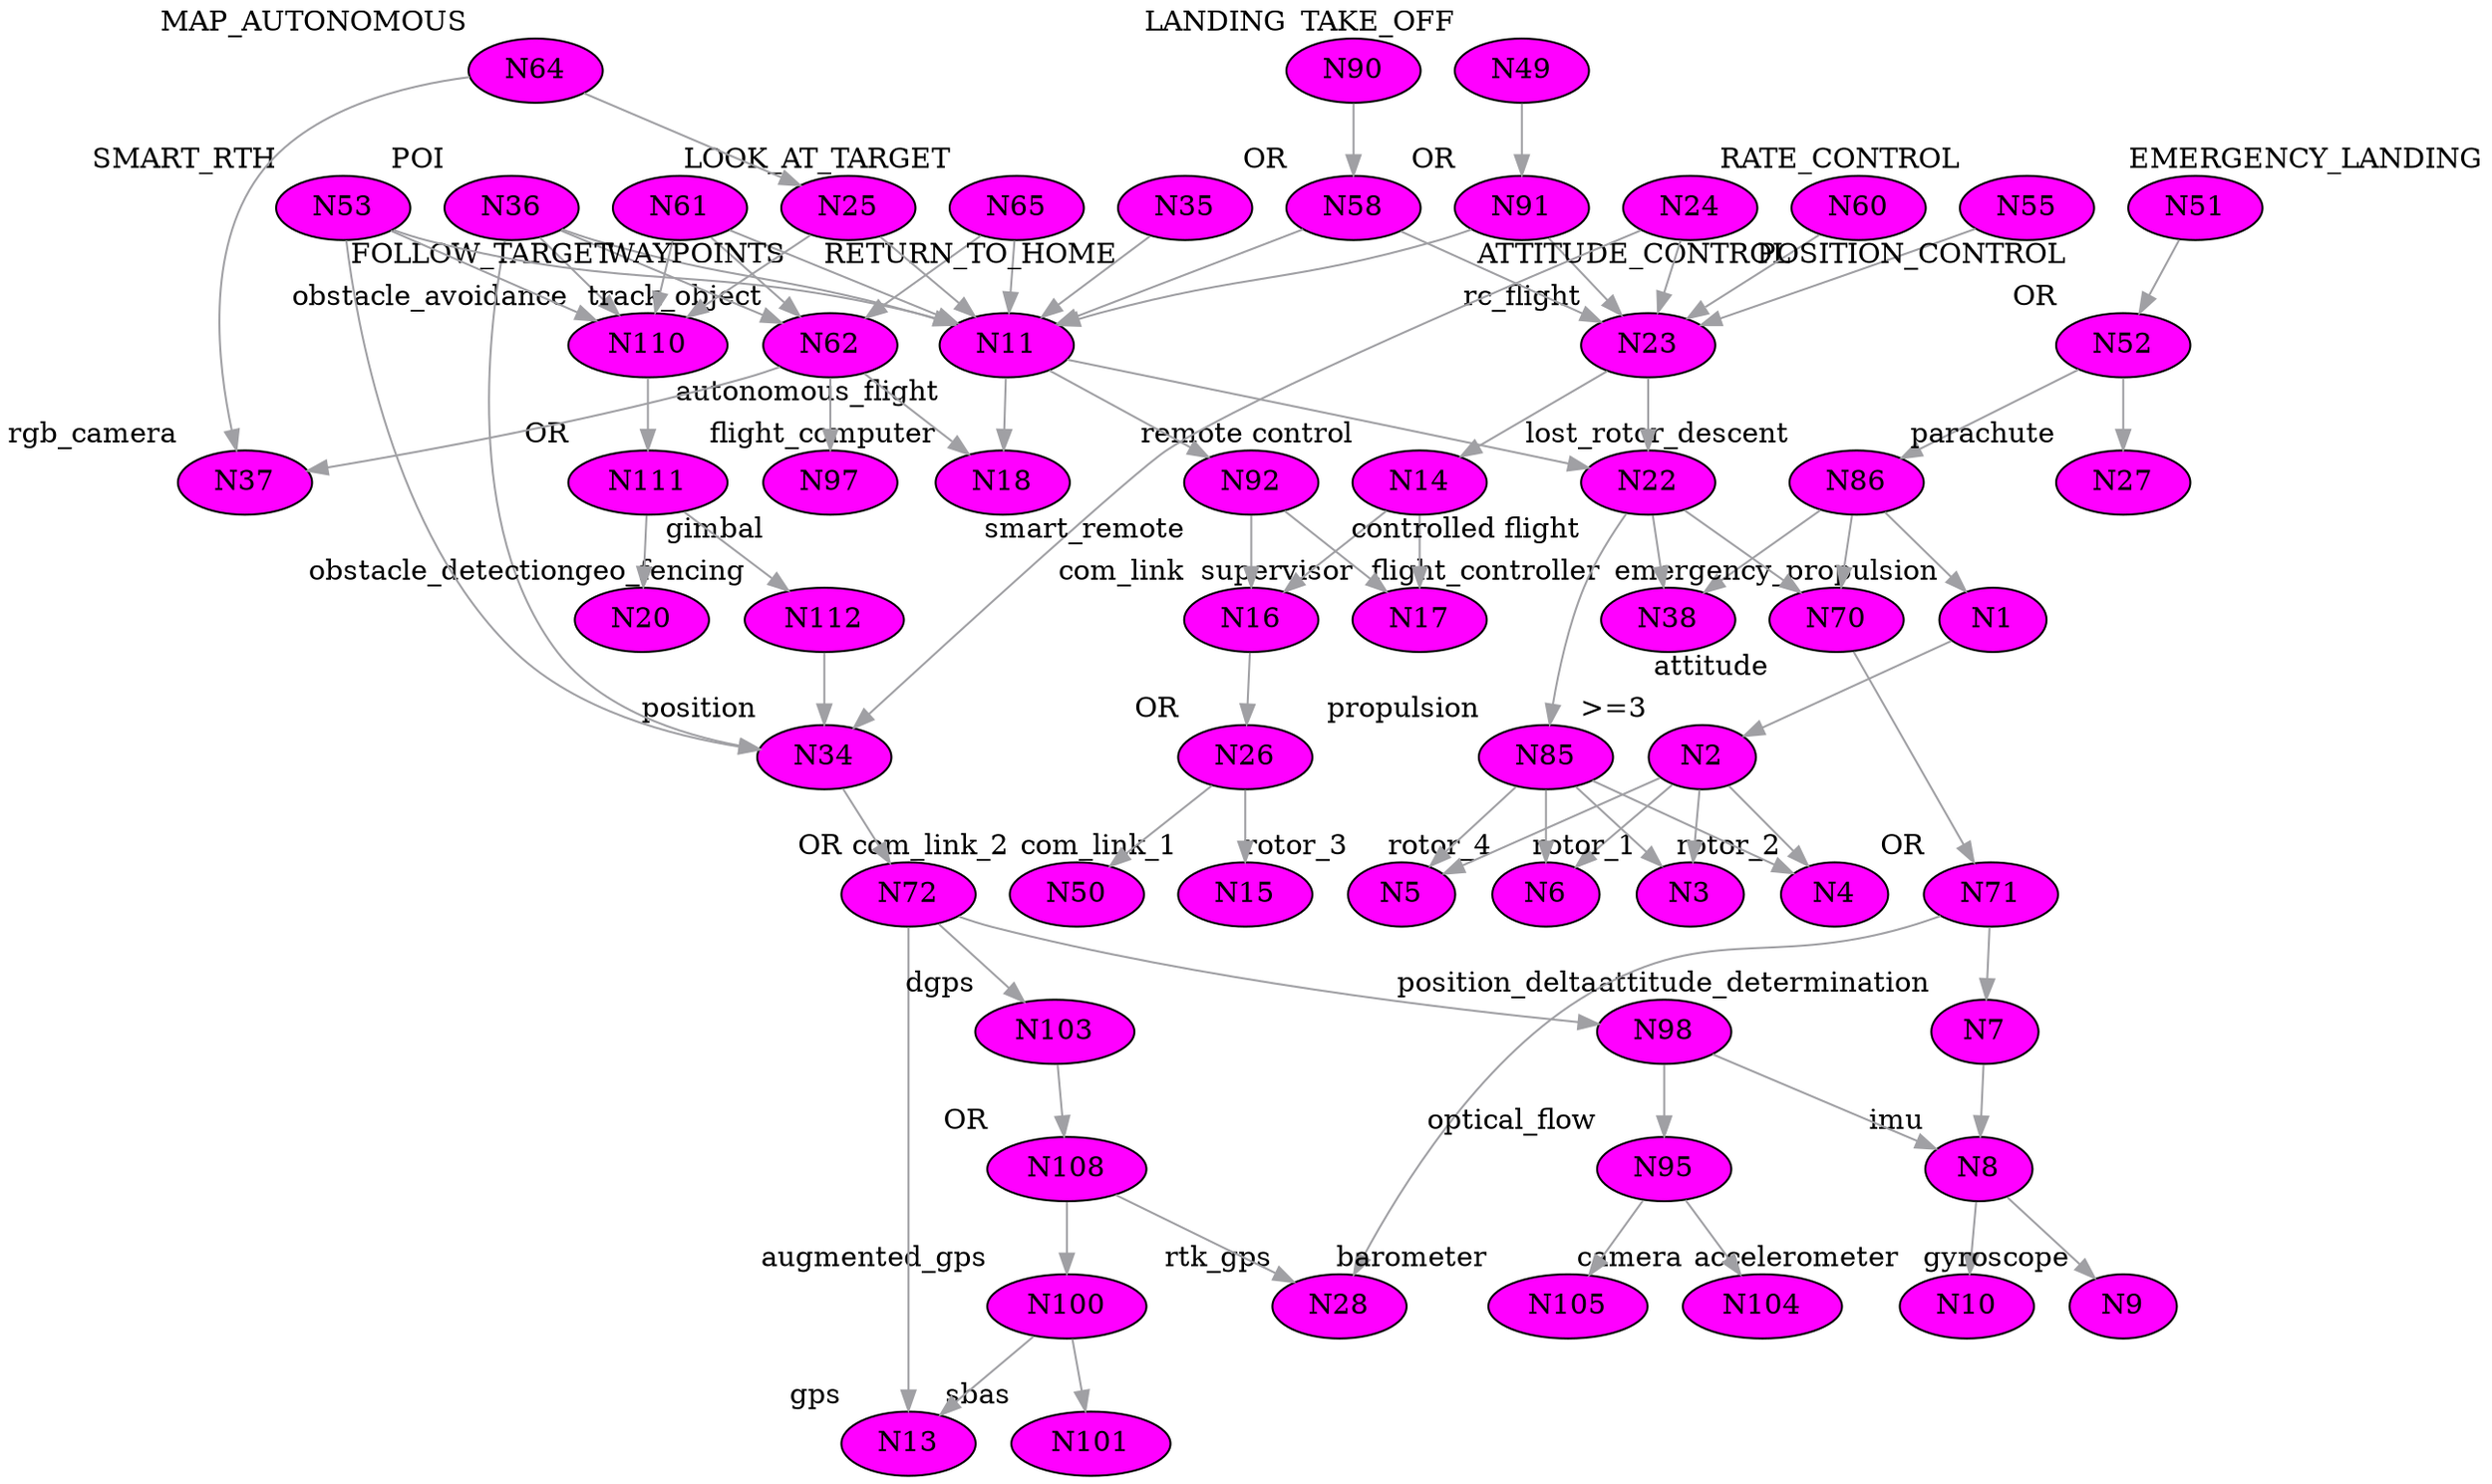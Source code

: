digraph "drone_reduced"
{

bgcolor = "#ffffff"

node [
class = "node"
,fillcolor = "#ff00ff",style = "filled"
,width = "0.152778",height = "0.152778"
,shape = "ellipse"
,color = "#000000"
,penwidth = "1"
,"_vis_" = "label|id"
];


"N108" [
pos = "3.47222,-2.43056!"
,xlabel = "OR"
]

"N86" [
pos = "-7.98611,1.38889!"
,xlabel = "lost_rotor_descent"
]

"N52" [
pos = "-10.0694,4.16667!"
,xlabel = "OR"
]

"N50" [
pos = "6.94444,-4.16667!"
,xlabel = "com_link_2"
]

"N104" [
pos = "-1.73611,-4.51389!"
,xlabel = "camera"
]

"N36" [
pos = "18.0556,5.90278!"
,xlabel = "POI"
]

"N18" [
pos = "10.0694,-2.08333!"
,xlabel = "flight_computer"
]

"N71" [
pos = "-1.73611,-0.694444!"
,xlabel = "OR"
]

"N91" [
pos = "2.43056,4.86111!"
,xlabel = "OR"
]

"N98" [
pos = "-1.04167,-1.73611!"
,xlabel = "position_delta"
]

"N112" [
pos = "17.0139,1.73611!"
,xlabel = "geo_fencing"
]

"N14" [
pos = "6.94444,-0.694444!"
,xlabel = "remote control"
]

"N10" [
pos = "-2.77778,-3.47222!"
,xlabel = "accelerometer"
]

"N72" [
pos = "2.43056,-0.694444!"
,xlabel = "OR"
]

"N65" [
pos = "15.9722,5.90278!"
,xlabel = "LOOK_AT_TARGET"
]

"N110" [
pos = "20.1389,3.81944!"
,xlabel = "obstacle_avoidance"
]

"N27" [
pos = "-11.4583,-3.47222!"
,xlabel = "parachute"
]

"N4" [
pos = "-8.33333,-4.16667!"
,xlabel = "rotor_2"
]

"N17" [
pos = "7.98611,-2.08333!"
,xlabel = "supervisor"
]

"N55" [
pos = "-4.86111,5.90278!"
,xlabel = "RATE_CONTROL"
]

"N7" [
pos = "-2.77778,-1.38889!"
,xlabel = "attitude_determination"
]

"N60" [
pos = "-7.29167,5.90278!"
,xlabel = "ATTITUDE_CONTROL"
]

"N5" [
pos = "-7.29167,-4.16667!"
,xlabel = "rotor_3"
]

"N101" [
pos = "3.47222,-4.51389!"
,xlabel = "sbas"
]

"N8" [
pos = "-2.77778,-2.43056!"
,xlabel = "imu"
]

"N100" [
pos = "3.47222,-3.47222!"
,xlabel = "augmented_gps"
]

"N90" [
pos = "0.694444,5.90278!"
,xlabel = "LANDING"
]

"N24" [
pos = "-2.43056,5.90278!"
,xlabel = "POSITION_CONTROL"
]

"N62" [
pos = "14.9306,0.347222!"
,xlabel = "track_object"
]

"N61" [
pos = "20.1389,5.90278!"
,xlabel = "FOLLOW_TARGET"
]

"N15" [
pos = "5.55556,-4.16667!"
,xlabel = "com_link_1"
]

"N95" [
pos = "-1.04167,-3.47222!"
,xlabel = "optical_flow"
]

"N11" [
pos = "9.02778,3.81944!"
,xlabel = "autonomous_flight"
]

"N38" [
pos = "-5.20833,-1.38889!"
,xlabel = "flight_controller"
]

"N20" [
pos = "20.1389,1.73611!"
,xlabel = "obstacle_detection"
]

"N6" [
pos = "-6.25,-4.16667!"
,xlabel = "rotor_4"
]

"N16" [
pos = "6.25,-2.08333!"
,xlabel = "com_link"
]

"N2" [
pos = "-9.02778,-2.43056!"
,xlabel = ">=3"
]

"N49" [
pos = "2.43056,5.90278!"
,xlabel = "TAKE_OFF"
]

"N3" [
pos = "-9.375,-4.16667!"
,xlabel = "rotor_1"
]

"N34" [
pos = "2.43056,0.347222!"
,xlabel = "position"
]

"N92" [
pos = "8.68056,-0.694444!"
,xlabel = "smart_remote"
]

"N53" [
pos = "13.8889,5.90278!"
,xlabel = "SMART_RTH"
]

"N35" [
pos = "11.1111,5.90278!"
,xlabel = "RETURN_TO_HOME"
]

"N23" [
pos = "-4.16667,4.16667!"
,xlabel = "rc_flight"
]

"N1" [
pos = "-9.02778,-1.38889!"
,xlabel = "emergency_propulsion"
]

"N37" [
pos = "11.8056,-4.16667!"
,xlabel = "rgb_camera"
]

"N22" [
pos = "-4.16667,2.08333!"
,xlabel = "controlled flight"
]

"N25" [
pos = "5.20833,5.90278!"
,xlabel = "WAYPOINTS"
]

"N70" [
pos = "-1.73611,0.347222!"
,xlabel = "attitude"
]

"N9" [
pos = "-4.16667,-3.47222!"
,xlabel = "gyroscope"
]

"N111" [
pos = "20.1389,2.77778!"
,xlabel = "OR"
]

"N85" [
pos = "-6.94444,-2.43056!"
,xlabel = "propulsion"
]

"N58" [
pos = "0.694444,4.86111!"
,xlabel = "OR"
]

"N97" [
pos = "15.2778,-4.16667!"
,xlabel = "gimbal"
]

"N105" [
pos = "-0.347222,-4.51389!"
,xlabel = "barometer"
]

"N51" [
pos = "-10.0694,5.90278!"
,xlabel = "EMERGENCY_LANDING"
]

"N26" [
pos = "6.25,-3.125!"
,xlabel = "OR"
]

"N64" [
pos = "8.68056,6.59722!"
,xlabel = "MAP_AUTONOMOUS"
]

"N13" [
pos = "2.43056,-4.51389!"
,xlabel = "gps"
]

"N28" [
pos = "1.38889,-3.47222!"
,xlabel = "rtk_gps"
]

"N103" [
pos = "3.47222,-1.38889!"
,xlabel = "dgps"
]



edge [
class = "edge"
,weight = "1"
,penwidth = "1"
,"_vis_" = "label"
,"color" = "#a0a0a4"
,"style" = "solid"
];


"N36" -> "N34" [id = "E10"
];

"N60" -> "N23" [id = "E20"
];

"N65" -> "N62" [id = "E56"
];

"N53" -> "N11" [id = "E87"
];

"N86" -> "N70" [id = "E78"
];

"N111" -> "N112" [id = "E131"
];

"N64" -> "N37" [id = "E89"
];

"N108" -> "N100" [id = "E96"
];

"N34" -> "N72" [id = "E32"
];

"N92" -> "N17" [id = "E116"
];

"N85" -> "N4" [id = "E72"
];

"N14" -> "N17" [id = "E13"
];

"N36" -> "N11" [id = "E93"
];

"N91" -> "N11" [id = "E90"
];

"N61" -> "N62" [id = "E55"
];

"N51" -> "N52" [id = "E51"
];

"N72" -> "N103" [id = "E120"
];

"N24" -> "N34" [id = "E70"
];

"N14" -> "N16" [id = "E12"
];

"N85" -> "N6" [id = "E74"
];

"N11" -> "N18" [id = "E22"
];

"N72" -> "N13" [id = "E62"
];

"N98" -> "N95" [id = "E91"
];

"N86" -> "N38" [id = "E77"
];

"N85" -> "N5" [id = "E73"
];

"N2" -> "N4" [id = "E3"
];

"N2" -> "N5" [id = "E4"
];

"N61" -> "N11" [id = "E98"
];

"N16" -> "N26" [id = "E54"
];

"N7" -> "N8" [id = "E6"
];

"N52" -> "N86" [id = "E79"
];

"N103" -> "N108" [id = "E118"
];

"N22" -> "N85" [id = "E75"
];

"N111" -> "N20" [id = "E130"
];

"N71" -> "N7" [id = "E60"
];

"N11" -> "N92" [id = "E14"
];

"N26" -> "N15" [id = "E11"
];

"N53" -> "N34" [id = "E84"
];

"N58" -> "N23" [id = "E53"
];

"N62" -> "N37" [id = "E82"
];

"N22" -> "N38" [id = "E39"
];

"N90" -> "N58" [id = "E16"
];

"N1" -> "N2" [id = "E1"
];

"N11" -> "N22" [id = "E25"
];

"N72" -> "N98" [id = "E95"
];

"N91" -> "N23" [id = "E80"
];

"N49" -> "N91" [id = "E50"
];

"N26" -> "N50" [id = "E68"
];

"N8" -> "N10" [id = "E8"
];

"N24" -> "N23" [id = "E26"
];

"N110" -> "N111" [id = "E129"
];

"N58" -> "N11" [id = "E67"
];

"N2" -> "N3" [id = "E2"
];

"N98" -> "N8" [id = "E57"
];

"N8" -> "N9" [id = "E7"
];

"N71" -> "N28" [id = "E59"
];

"N55" -> "N23" [id = "E9"
];

"N2" -> "N6" [id = "E5"
];

"N52" -> "N27" [id = "E81"
];

"N92" -> "N16" [id = "E125"
];

"N64" -> "N25" [id = "E85"
];

"N100" -> "N13" [id = "E97"
];

"N86" -> "N1" [id = "E76"
];

"N25" -> "N11" [id = "E35"
];

"N65" -> "N11" [id = "E92"
];

"N95" -> "N104" [id = "E121"
];

"N23" -> "N14" [id = "E69"
];

"N70" -> "N71" [id = "E58"
];

"N22" -> "N70" [id = "E17"
];

"N62" -> "N97" [id = "E38"
];

"N95" -> "N105" [id = "E122"
];

"N35" -> "N11" [id = "E86"
];

"N23" -> "N22" [id = "E18"
];

"N100" -> "N101" [id = "E117"
];

"N108" -> "N28" [id = "E119"
];

"N53" -> "N110" [id = "E135"
];

"N62" -> "N18" [id = "E99"
];

"N36" -> "N62" [id = "E83"
];

"N36" -> "N110" [id = "E134"
];

"N85" -> "N3" [id = "E71"
];

"N25" -> "N110" [id = "E136"
];

"N112" -> "N34" [id = "E132"
];

"N61" -> "N110" [id = "E133"
];


}
